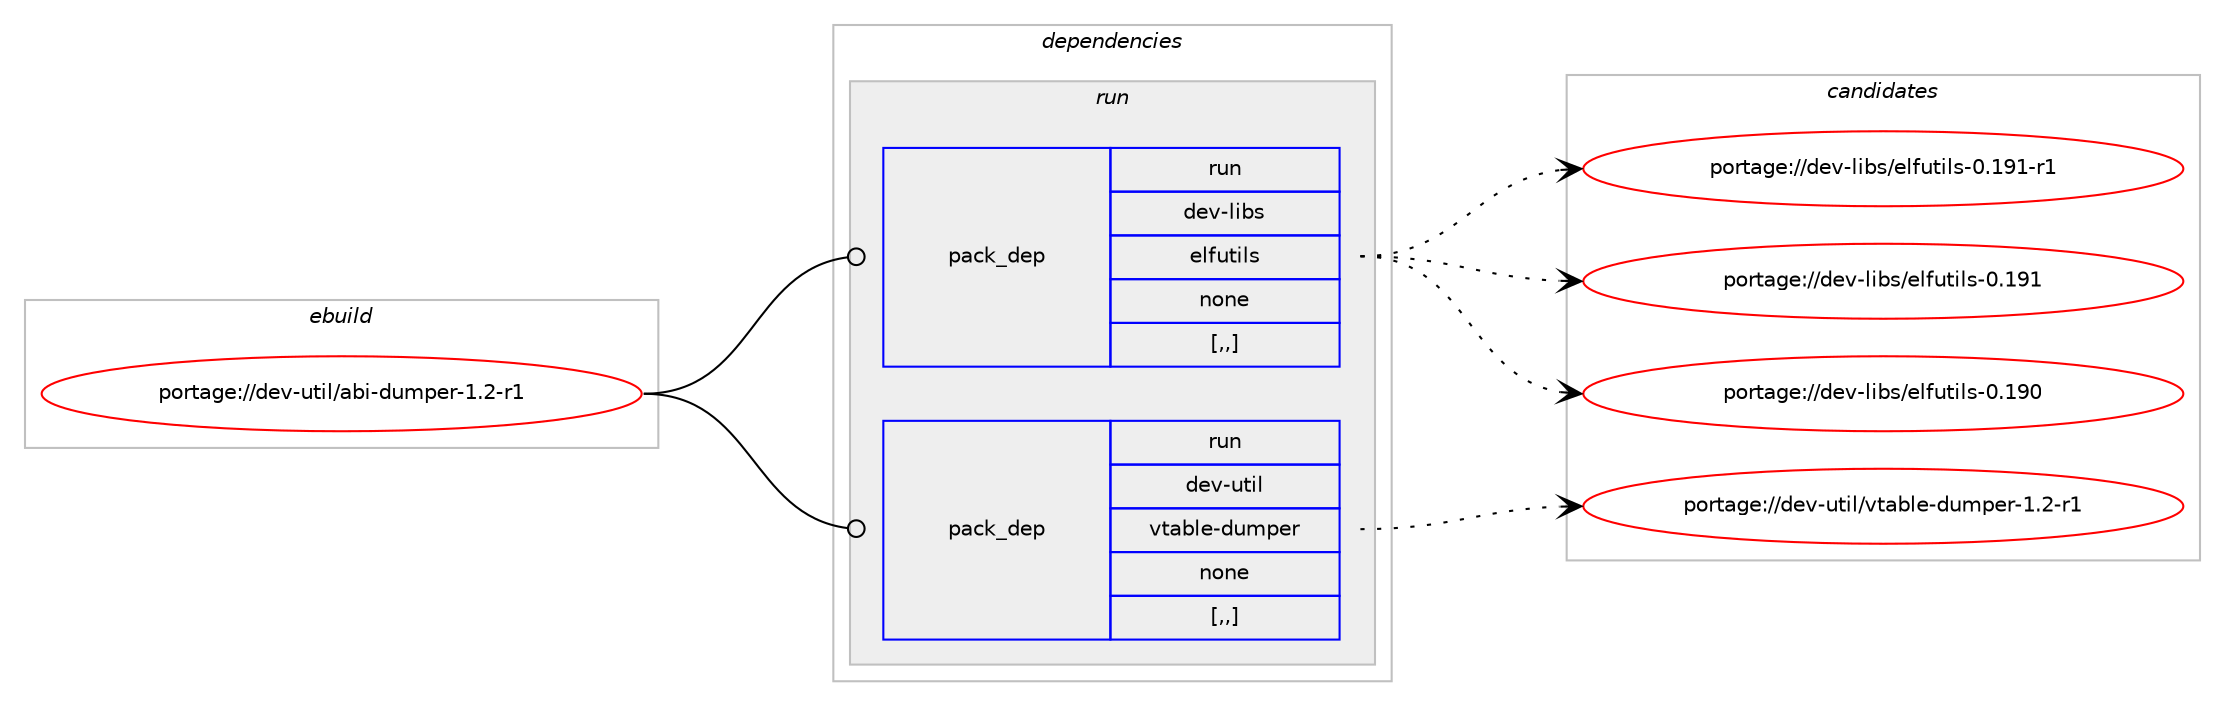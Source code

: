 digraph prolog {

# *************
# Graph options
# *************

newrank=true;
concentrate=true;
compound=true;
graph [rankdir=LR,fontname=Helvetica,fontsize=10,ranksep=1.5];#, ranksep=2.5, nodesep=0.2];
edge  [arrowhead=vee];
node  [fontname=Helvetica,fontsize=10];

# **********
# The ebuild
# **********

subgraph cluster_leftcol {
color=gray;
label=<<i>ebuild</i>>;
id [label="portage://dev-util/abi-dumper-1.2-r1", color=red, width=4, href="../dev-util/abi-dumper-1.2-r1.svg"];
}

# ****************
# The dependencies
# ****************

subgraph cluster_midcol {
color=gray;
label=<<i>dependencies</i>>;
subgraph cluster_compile {
fillcolor="#eeeeee";
style=filled;
label=<<i>compile</i>>;
}
subgraph cluster_compileandrun {
fillcolor="#eeeeee";
style=filled;
label=<<i>compile and run</i>>;
}
subgraph cluster_run {
fillcolor="#eeeeee";
style=filled;
label=<<i>run</i>>;
subgraph pack149580 {
dependency210073 [label=<<TABLE BORDER="0" CELLBORDER="1" CELLSPACING="0" CELLPADDING="4" WIDTH="220"><TR><TD ROWSPAN="6" CELLPADDING="30">pack_dep</TD></TR><TR><TD WIDTH="110">run</TD></TR><TR><TD>dev-libs</TD></TR><TR><TD>elfutils</TD></TR><TR><TD>none</TD></TR><TR><TD>[,,]</TD></TR></TABLE>>, shape=none, color=blue];
}
id:e -> dependency210073:w [weight=20,style="solid",arrowhead="odot"];
subgraph pack149581 {
dependency210074 [label=<<TABLE BORDER="0" CELLBORDER="1" CELLSPACING="0" CELLPADDING="4" WIDTH="220"><TR><TD ROWSPAN="6" CELLPADDING="30">pack_dep</TD></TR><TR><TD WIDTH="110">run</TD></TR><TR><TD>dev-util</TD></TR><TR><TD>vtable-dumper</TD></TR><TR><TD>none</TD></TR><TR><TD>[,,]</TD></TR></TABLE>>, shape=none, color=blue];
}
id:e -> dependency210074:w [weight=20,style="solid",arrowhead="odot"];
}
}

# **************
# The candidates
# **************

subgraph cluster_choices {
rank=same;
color=gray;
label=<<i>candidates</i>>;

subgraph choice149580 {
color=black;
nodesep=1;
choice1001011184510810598115471011081021171161051081154548464957494511449 [label="portage://dev-libs/elfutils-0.191-r1", color=red, width=4,href="../dev-libs/elfutils-0.191-r1.svg"];
choice100101118451081059811547101108102117116105108115454846495749 [label="portage://dev-libs/elfutils-0.191", color=red, width=4,href="../dev-libs/elfutils-0.191.svg"];
choice100101118451081059811547101108102117116105108115454846495748 [label="portage://dev-libs/elfutils-0.190", color=red, width=4,href="../dev-libs/elfutils-0.190.svg"];
dependency210073:e -> choice1001011184510810598115471011081021171161051081154548464957494511449:w [style=dotted,weight="100"];
dependency210073:e -> choice100101118451081059811547101108102117116105108115454846495749:w [style=dotted,weight="100"];
dependency210073:e -> choice100101118451081059811547101108102117116105108115454846495748:w [style=dotted,weight="100"];
}
subgraph choice149581 {
color=black;
nodesep=1;
choice1001011184511711610510847118116979810810145100117109112101114454946504511449 [label="portage://dev-util/vtable-dumper-1.2-r1", color=red, width=4,href="../dev-util/vtable-dumper-1.2-r1.svg"];
dependency210074:e -> choice1001011184511711610510847118116979810810145100117109112101114454946504511449:w [style=dotted,weight="100"];
}
}

}
